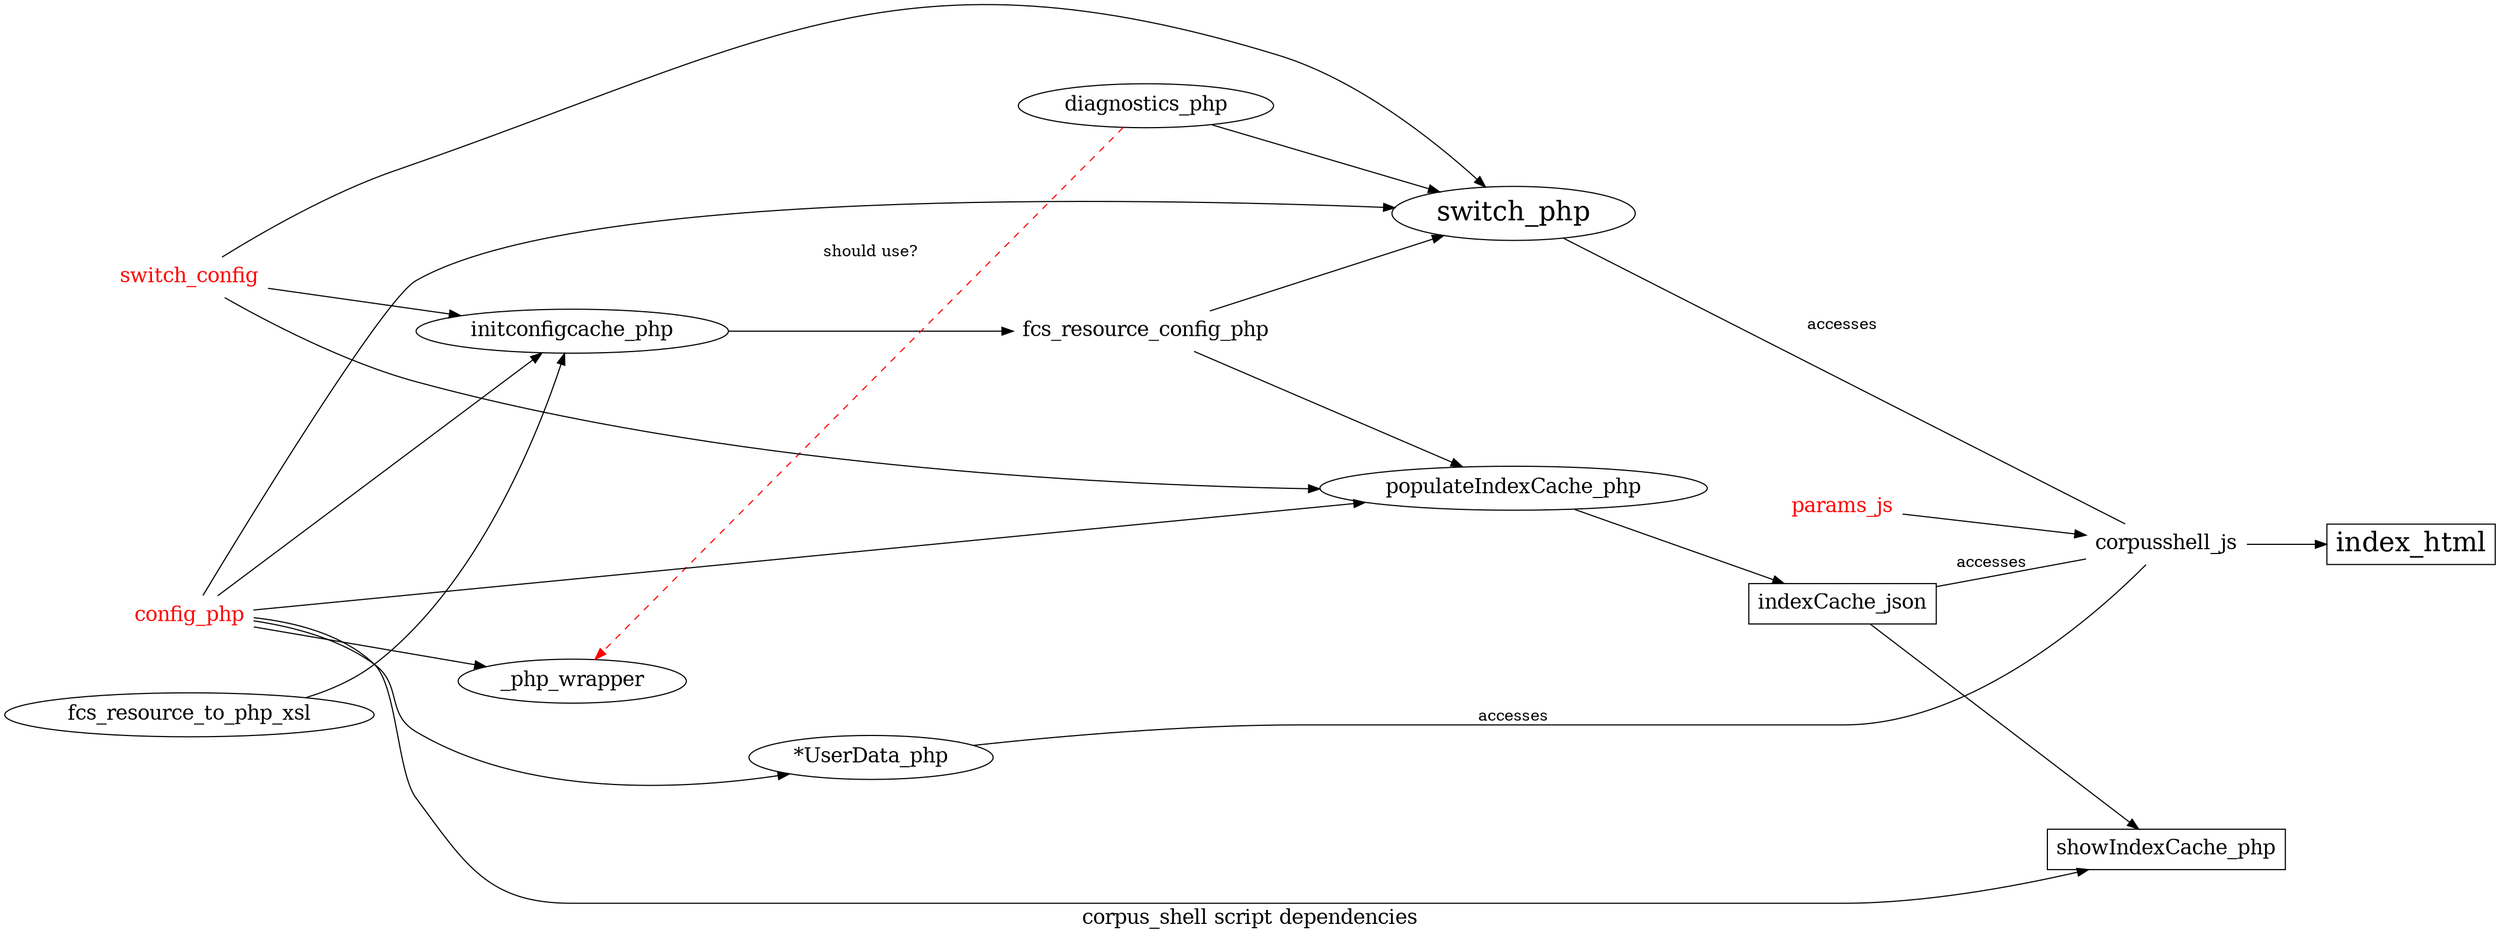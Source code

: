 /* 

dot -oc_s_dep.png -Tpng c_s_dep.dot

*/
digraph c_s_places {
  label="corpus_shell script dependencies";
	rankdir=LR;
	/* size="10,11";	
	ranksep=1.3;*/
	nodesep=0.7;	 
	fontsize=18;
	node [fontsize=18];
	

	/* graph [compound=true,
		mclimit=4,		
		remincross=true,
		nodesep = 0.1;	
	size="12,12";		
	];
	*/


/* scripts */
node [shape="ellipse"];
switch_php [fontsize=24 ];
populateIndexCache_php;
initconfigcache_php;
diagnostics_php;
fcs_resource_to_php_xsl;
_userdata [label="*UserData_php"];
_php_wrapper;

/* config */
node [shape=none];
switch_config [fontcolor=red];
config_php [fontcolor=red];
fcs_resource_config_php;
params_js [fontcolor=red];
corpusshell_js;

/* data? */
node [shape=box];
indexCache_json;
index_html [fontsize=24 ];
showIndexCache_php;
	
/*
	subgraph cluster_aggregator {
		label="fcs/aggregator";
		initconfigcache_php;
		fcs_resource_config_php;
		switch_php;		
		switch_config;
	}

	subgraph cluster_fcs_utils_php{
		label="fcs/utils/php";
		  config_php;
		  diagnostics_php;
		  fcs_resource_to_php_xsl;
	}

subgraph cluster_fcs_wrapper_php{
		label="fcs/wrapper/php";
		  _php_wrapper;
	}

	subgraph cluster_main {
		label="main/utils";				
	
		populateIndexCache_php;
		showIndexCache_php;
		_userdata;
	}


	subgraph cluster_js {
		label="scripts/js";				
	
		params_js;
		corpusshell_js;
		indexCache_json;
		
	}
*/

/* usedBy */
/* edge [label="usedBy"]; */
config_php -> switch_php;
config_php -> _php_wrapper;
config_php -> populateIndexCache_php;
config_php -> showIndexCache_php;
config_php -> initconfigcache_php;
config_php -> _userdata;
switch_config -> switch_php;
switch_config -> populateIndexCache_php;


populateIndexCache_php -> indexCache_json;
diagnostics_php -> switch_php;
switch_config -> initconfigcache_php -> fcs_resource_config_php -> switch_php;
fcs_resource_config_php -> populateIndexCache_php;
fcs_resource_to_php_xsl -> initconfigcache_php  [constraint=false];

params_js -> corpusshell_js;
corpusshell_js -> index_html;
/* indexCache_json -> showIndexCache_php  [constraint=false];  */
indexCache_json -> showIndexCache_php; 

diagnostics_php -> _php_wrapper [style=dashed, color=red, label="should use?", constraint=false];

edge [label="accesses", arrowhead=none, arrowtail="open"];
/* seen reversed */
switch_php -> corpusshell_js;
_userdata -> corpusshell_js;
indexCache_json -> corpusshell_js;
 


/* contains */
edge [arrowhead=none, arrowtail=none, label=""];



}